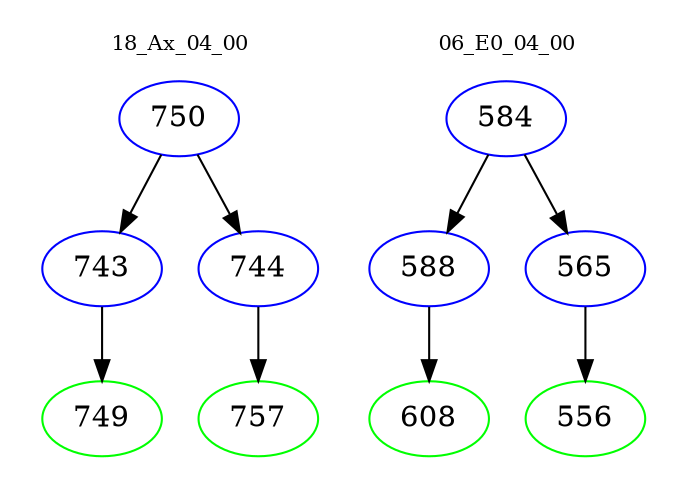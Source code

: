 digraph{
subgraph cluster_0 {
color = white
label = "18_Ax_04_00";
fontsize=10;
T0_750 [label="750", color="blue"]
T0_750 -> T0_743 [color="black"]
T0_743 [label="743", color="blue"]
T0_743 -> T0_749 [color="black"]
T0_749 [label="749", color="green"]
T0_750 -> T0_744 [color="black"]
T0_744 [label="744", color="blue"]
T0_744 -> T0_757 [color="black"]
T0_757 [label="757", color="green"]
}
subgraph cluster_1 {
color = white
label = "06_E0_04_00";
fontsize=10;
T1_584 [label="584", color="blue"]
T1_584 -> T1_588 [color="black"]
T1_588 [label="588", color="blue"]
T1_588 -> T1_608 [color="black"]
T1_608 [label="608", color="green"]
T1_584 -> T1_565 [color="black"]
T1_565 [label="565", color="blue"]
T1_565 -> T1_556 [color="black"]
T1_556 [label="556", color="green"]
}
}

